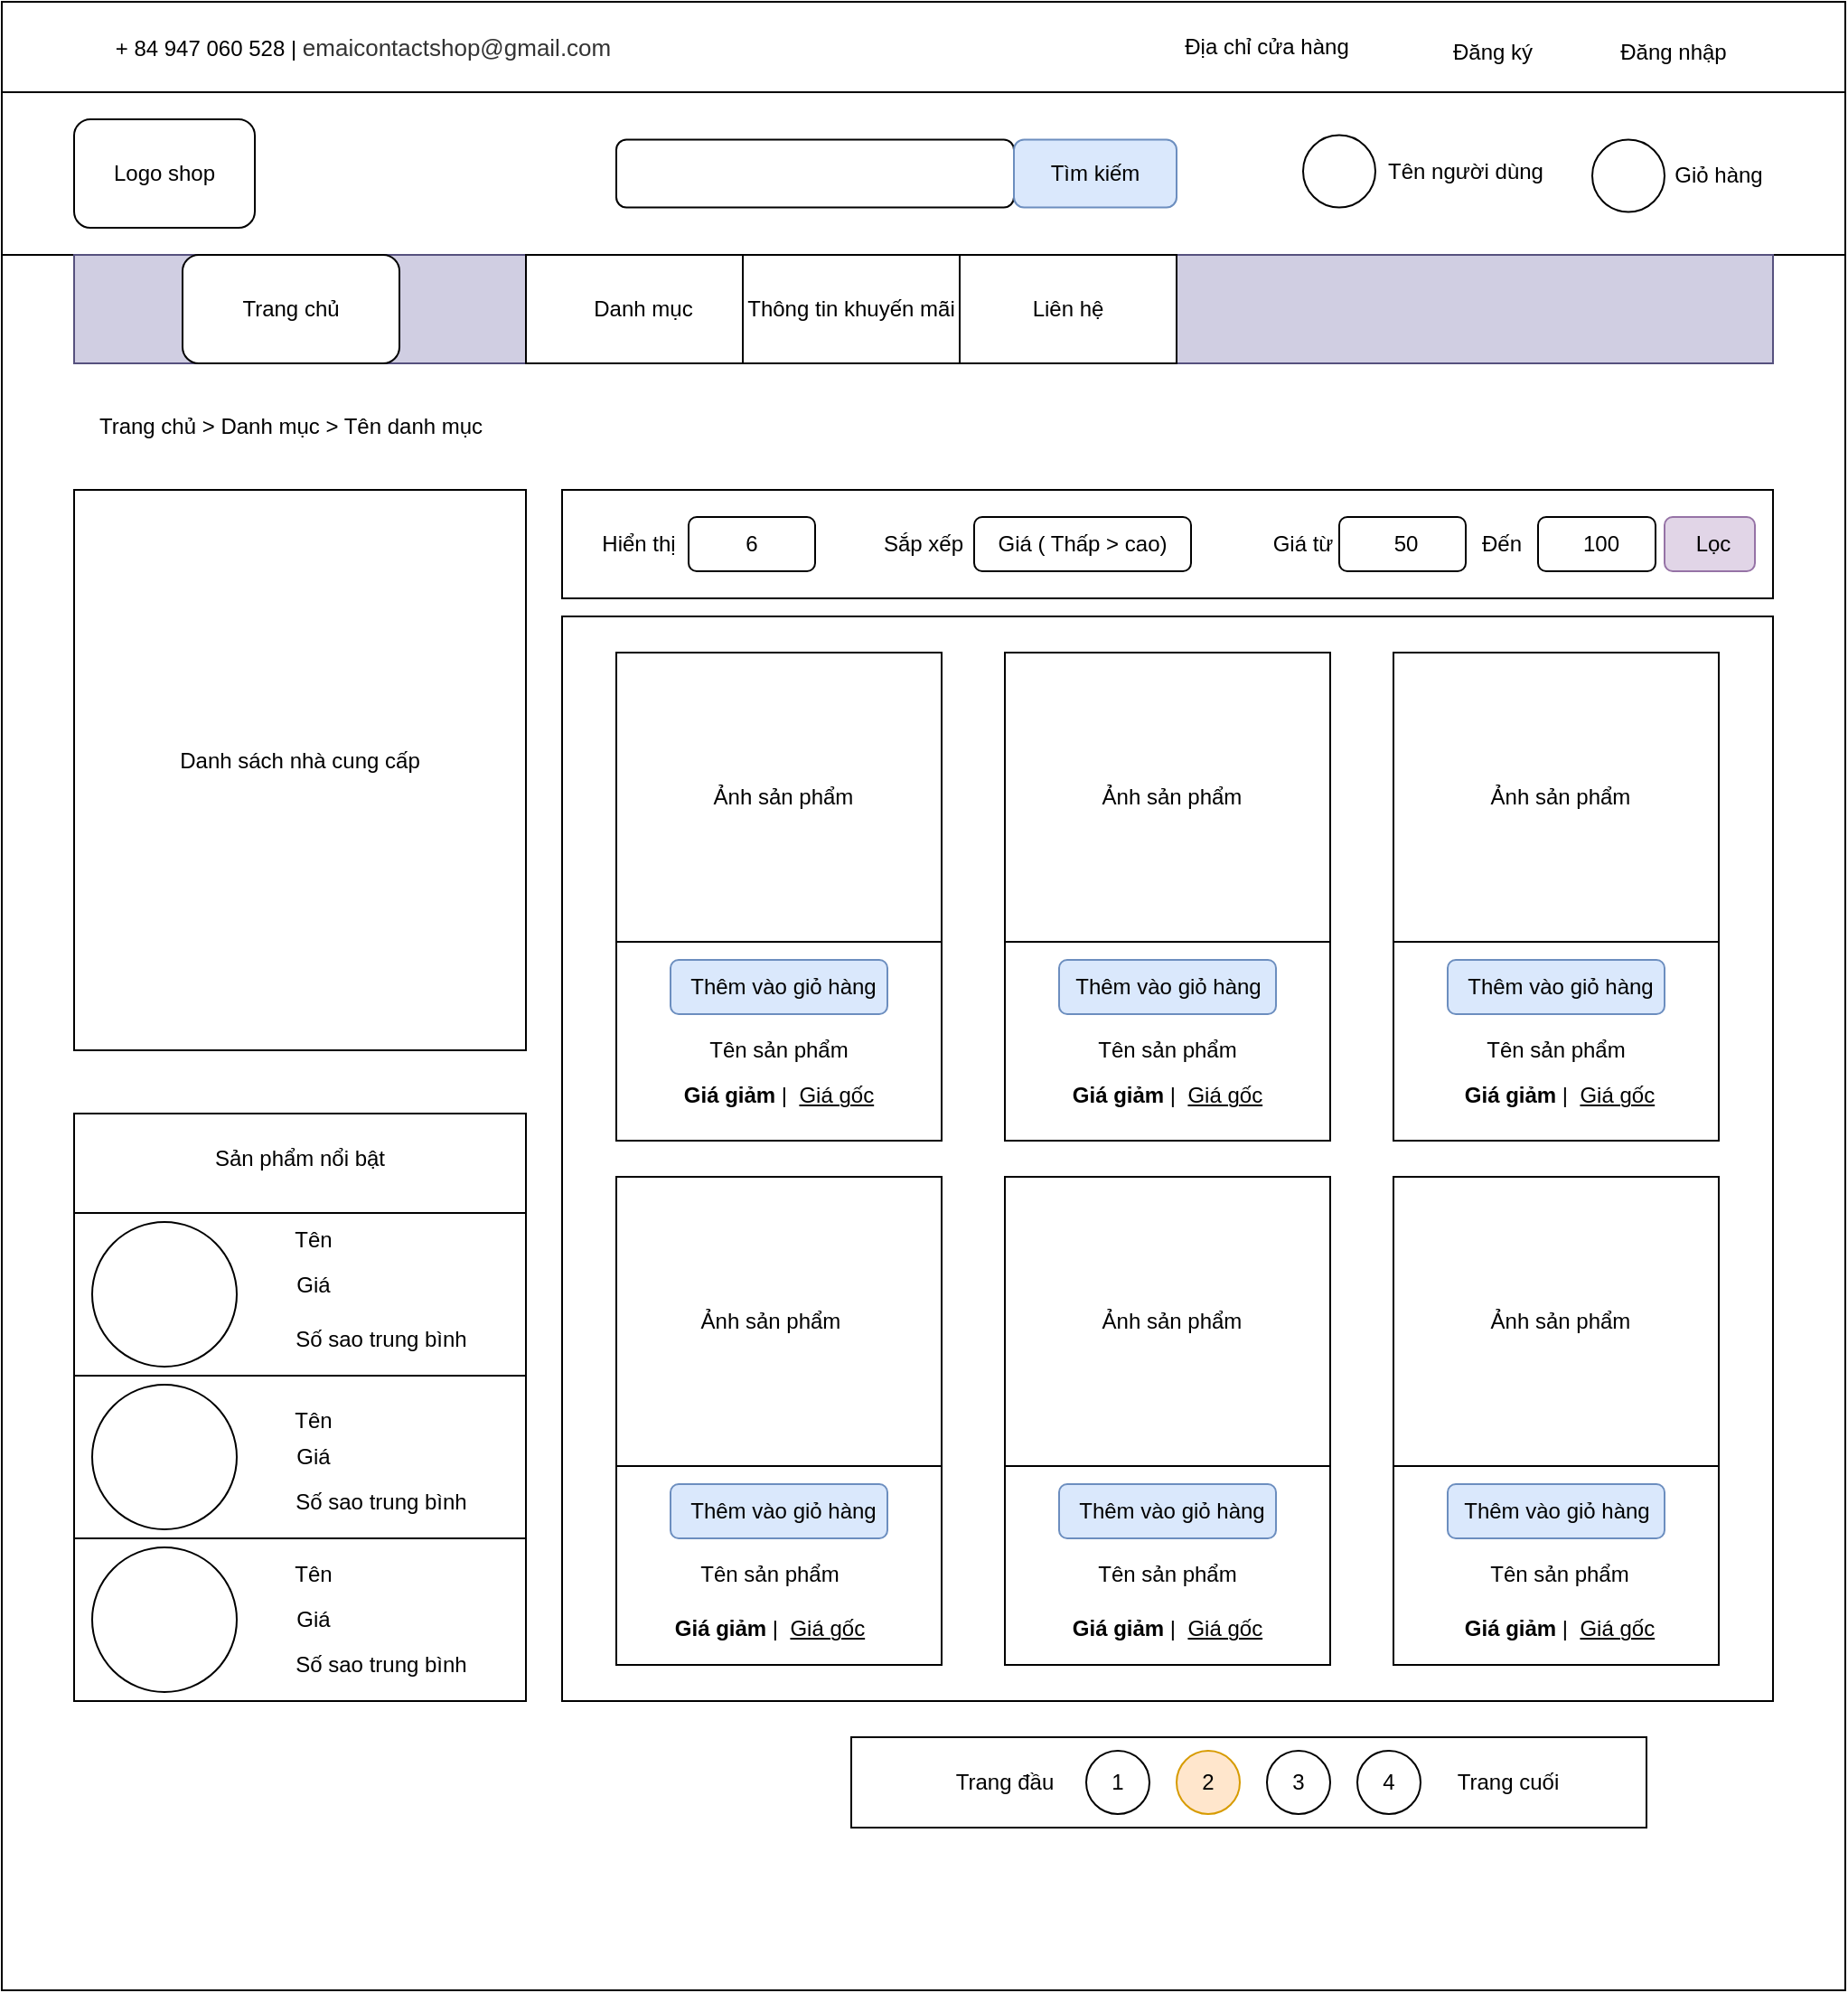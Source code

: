 <mxfile version="14.6.9" type="device"><diagram id="y5rxBG-Zlg8DV6OkqSeS" name="Page-1"><mxGraphModel dx="1865" dy="1692" grid="1" gridSize="10" guides="1" tooltips="1" connect="1" arrows="1" fold="1" page="1" pageScale="1" pageWidth="827" pageHeight="1169" math="0" shadow="0"><root><mxCell id="0"/><mxCell id="1" parent="0"/><mxCell id="3WExGJJz2uYX0wypdT1H-1" value="" style="rounded=0;whiteSpace=wrap;html=1;" vertex="1" parent="1"><mxGeometry x="-100" y="-390" width="1020" height="1100" as="geometry"/></mxCell><mxCell id="3WExGJJz2uYX0wypdT1H-2" value="" style="rounded=0;whiteSpace=wrap;html=1;" vertex="1" parent="1"><mxGeometry x="-100" y="-390" width="1020" height="50" as="geometry"/></mxCell><mxCell id="3WExGJJz2uYX0wypdT1H-3" value="+ 84 947 060 528 |&amp;nbsp;&lt;span style=&quot;color: rgb(51 , 51 , 51) ; font-size: 13px ; background-color: rgb(255 , 255 , 255) ; font-family: &amp;#34;poppins&amp;#34; , sans-serif ; text-align: left&quot;&gt;emaicontactshop@gmail.com&lt;/span&gt;" style="text;html=1;strokeColor=none;fillColor=none;align=center;verticalAlign=middle;whiteSpace=wrap;rounded=0;" vertex="1" parent="1"><mxGeometry x="-70" y="-380" width="340" height="30" as="geometry"/></mxCell><mxCell id="3WExGJJz2uYX0wypdT1H-4" value="Địa chỉ cửa hàng" style="text;html=1;align=center;verticalAlign=middle;whiteSpace=wrap;rounded=0;noLabel=0;shadow=0;glass=0;" vertex="1" parent="1"><mxGeometry x="540" y="-377.5" width="120" height="25" as="geometry"/></mxCell><mxCell id="3WExGJJz2uYX0wypdT1H-5" value="Đăng ký" style="text;html=1;strokeColor=none;fillColor=none;align=center;verticalAlign=middle;whiteSpace=wrap;rounded=0;" vertex="1" parent="1"><mxGeometry x="690" y="-372.5" width="70" height="20" as="geometry"/></mxCell><mxCell id="3WExGJJz2uYX0wypdT1H-6" value="Đăng nhập" style="text;html=1;strokeColor=none;fillColor=none;align=center;verticalAlign=middle;whiteSpace=wrap;rounded=0;" vertex="1" parent="1"><mxGeometry x="790" y="-372.5" width="70" height="20" as="geometry"/></mxCell><mxCell id="3WExGJJz2uYX0wypdT1H-8" value="" style="rounded=0;whiteSpace=wrap;html=1;shadow=0;glass=0;" vertex="1" parent="1"><mxGeometry x="-100" y="-340" width="1020" height="90" as="geometry"/></mxCell><mxCell id="3WExGJJz2uYX0wypdT1H-9" value="" style="rounded=1;whiteSpace=wrap;html=1;shadow=0;glass=0;" vertex="1" parent="1"><mxGeometry x="-60" y="-325" width="100" height="60" as="geometry"/></mxCell><mxCell id="3WExGJJz2uYX0wypdT1H-10" value="Logo shop" style="text;html=1;strokeColor=none;fillColor=none;align=center;verticalAlign=middle;whiteSpace=wrap;rounded=0;shadow=0;glass=0;" vertex="1" parent="1"><mxGeometry x="-40" y="-305" width="60" height="20" as="geometry"/></mxCell><mxCell id="3WExGJJz2uYX0wypdT1H-11" value="" style="rounded=1;whiteSpace=wrap;html=1;shadow=0;glass=0;" vertex="1" parent="1"><mxGeometry x="240" y="-313.75" width="220" height="37.5" as="geometry"/></mxCell><mxCell id="3WExGJJz2uYX0wypdT1H-13" value="" style="rounded=1;whiteSpace=wrap;html=1;shadow=0;glass=0;fillColor=#dae8fc;strokeColor=#6c8ebf;" vertex="1" parent="1"><mxGeometry x="460" y="-313.75" width="90" height="37.5" as="geometry"/></mxCell><mxCell id="3WExGJJz2uYX0wypdT1H-14" value="" style="ellipse;whiteSpace=wrap;html=1;aspect=fixed;rounded=0;shadow=0;glass=0;" vertex="1" parent="1"><mxGeometry x="620" y="-316.25" width="40" height="40" as="geometry"/></mxCell><mxCell id="3WExGJJz2uYX0wypdT1H-15" value="" style="ellipse;whiteSpace=wrap;html=1;aspect=fixed;rounded=0;shadow=0;glass=0;" vertex="1" parent="1"><mxGeometry x="780" y="-313.75" width="40" height="40" as="geometry"/></mxCell><mxCell id="3WExGJJz2uYX0wypdT1H-16" value="Tên người dùng" style="text;html=1;strokeColor=none;fillColor=none;align=center;verticalAlign=middle;whiteSpace=wrap;rounded=0;shadow=0;glass=0;" vertex="1" parent="1"><mxGeometry x="660" y="-306.25" width="100" height="20" as="geometry"/></mxCell><mxCell id="3WExGJJz2uYX0wypdT1H-17" value="Giỏ hàng" style="text;html=1;strokeColor=none;fillColor=none;align=center;verticalAlign=middle;whiteSpace=wrap;rounded=0;shadow=0;glass=0;" vertex="1" parent="1"><mxGeometry x="820" y="-303.75" width="60" height="20" as="geometry"/></mxCell><mxCell id="3WExGJJz2uYX0wypdT1H-18" value="Tìm kiếm" style="text;html=1;strokeColor=none;fillColor=none;align=center;verticalAlign=middle;whiteSpace=wrap;rounded=0;" vertex="1" parent="1"><mxGeometry x="470" y="-305" width="70" height="20" as="geometry"/></mxCell><mxCell id="3WExGJJz2uYX0wypdT1H-19" value="" style="rounded=0;whiteSpace=wrap;html=1;shadow=0;glass=0;fillColor=#d0cee2;strokeColor=#56517e;" vertex="1" parent="1"><mxGeometry x="-60" y="-250" width="940" height="60" as="geometry"/></mxCell><mxCell id="3WExGJJz2uYX0wypdT1H-20" value="" style="rounded=1;whiteSpace=wrap;html=1;shadow=0;glass=0;" vertex="1" parent="1"><mxGeometry y="-250" width="120" height="60" as="geometry"/></mxCell><mxCell id="3WExGJJz2uYX0wypdT1H-21" value="" style="rounded=0;whiteSpace=wrap;html=1;shadow=0;glass=0;" vertex="1" parent="1"><mxGeometry x="190" y="-250" width="120" height="60" as="geometry"/></mxCell><mxCell id="3WExGJJz2uYX0wypdT1H-22" value="" style="rounded=0;whiteSpace=wrap;html=1;shadow=0;glass=0;" vertex="1" parent="1"><mxGeometry x="310" y="-250" width="120" height="60" as="geometry"/></mxCell><mxCell id="3WExGJJz2uYX0wypdT1H-23" value="" style="rounded=0;whiteSpace=wrap;html=1;shadow=0;glass=0;" vertex="1" parent="1"><mxGeometry x="430" y="-250" width="120" height="60" as="geometry"/></mxCell><mxCell id="3WExGJJz2uYX0wypdT1H-24" value="Trang chủ" style="text;html=1;strokeColor=none;fillColor=none;align=center;verticalAlign=middle;whiteSpace=wrap;rounded=0;shadow=0;glass=0;" vertex="1" parent="1"><mxGeometry x="10" y="-230" width="100" height="20" as="geometry"/></mxCell><mxCell id="3WExGJJz2uYX0wypdT1H-25" value="Danh mục" style="text;html=1;strokeColor=none;fillColor=none;align=center;verticalAlign=middle;whiteSpace=wrap;rounded=0;shadow=0;glass=0;" vertex="1" parent="1"><mxGeometry x="210" y="-230" width="90" height="20" as="geometry"/></mxCell><mxCell id="3WExGJJz2uYX0wypdT1H-26" value="Thông tin khuyến mãi" style="text;html=1;strokeColor=none;fillColor=none;align=center;verticalAlign=middle;whiteSpace=wrap;rounded=0;shadow=0;glass=0;" vertex="1" parent="1"><mxGeometry x="310" y="-230" width="120" height="20" as="geometry"/></mxCell><mxCell id="3WExGJJz2uYX0wypdT1H-27" value="Liên hệ" style="text;html=1;strokeColor=none;fillColor=none;align=center;verticalAlign=middle;whiteSpace=wrap;rounded=0;shadow=0;glass=0;" vertex="1" parent="1"><mxGeometry x="445" y="-230" width="90" height="20" as="geometry"/></mxCell><mxCell id="3WExGJJz2uYX0wypdT1H-28" value="" style="rounded=0;whiteSpace=wrap;html=1;" vertex="1" parent="1"><mxGeometry x="-60" y="-120" width="250" height="310" as="geometry"/></mxCell><mxCell id="3WExGJJz2uYX0wypdT1H-29" value="Trang chủ &amp;gt; Danh mục &amp;gt; Tên danh mục" style="text;html=1;strokeColor=none;fillColor=none;align=center;verticalAlign=middle;whiteSpace=wrap;rounded=0;" vertex="1" parent="1"><mxGeometry x="-60" y="-170" width="240" height="30" as="geometry"/></mxCell><mxCell id="3WExGJJz2uYX0wypdT1H-30" value="Danh sách nhà cung cấp" style="text;html=1;strokeColor=none;fillColor=none;align=center;verticalAlign=middle;whiteSpace=wrap;rounded=0;" vertex="1" parent="1"><mxGeometry x="-10" y="20" width="150" height="20" as="geometry"/></mxCell><mxCell id="3WExGJJz2uYX0wypdT1H-31" value="" style="rounded=0;whiteSpace=wrap;html=1;" vertex="1" parent="1"><mxGeometry x="210" y="-120" width="670" height="60" as="geometry"/></mxCell><mxCell id="3WExGJJz2uYX0wypdT1H-32" value="Hiển thị" style="text;html=1;strokeColor=none;fillColor=none;align=center;verticalAlign=middle;whiteSpace=wrap;rounded=0;" vertex="1" parent="1"><mxGeometry x="225" y="-100" width="55" height="20" as="geometry"/></mxCell><mxCell id="3WExGJJz2uYX0wypdT1H-33" value="" style="rounded=1;whiteSpace=wrap;html=1;" vertex="1" parent="1"><mxGeometry x="280" y="-105" width="70" height="30" as="geometry"/></mxCell><mxCell id="3WExGJJz2uYX0wypdT1H-34" value="6" style="text;html=1;strokeColor=none;fillColor=none;align=center;verticalAlign=middle;whiteSpace=wrap;rounded=0;" vertex="1" parent="1"><mxGeometry x="295" y="-100" width="40" height="20" as="geometry"/></mxCell><mxCell id="3WExGJJz2uYX0wypdT1H-35" value="Sắp xếp" style="text;html=1;strokeColor=none;fillColor=none;align=center;verticalAlign=middle;whiteSpace=wrap;rounded=0;" vertex="1" parent="1"><mxGeometry x="382" y="-100" width="56" height="20" as="geometry"/></mxCell><mxCell id="3WExGJJz2uYX0wypdT1H-36" value="" style="rounded=1;whiteSpace=wrap;html=1;" vertex="1" parent="1"><mxGeometry x="438" y="-105" width="120" height="30" as="geometry"/></mxCell><mxCell id="3WExGJJz2uYX0wypdT1H-37" value="Giá ( Thấp &amp;gt; cao)" style="text;html=1;strokeColor=none;fillColor=none;align=center;verticalAlign=middle;whiteSpace=wrap;rounded=0;" vertex="1" parent="1"><mxGeometry x="438" y="-100" width="120" height="20" as="geometry"/></mxCell><mxCell id="3WExGJJz2uYX0wypdT1H-38" value="Giá từ" style="text;html=1;strokeColor=none;fillColor=none;align=center;verticalAlign=middle;whiteSpace=wrap;rounded=0;" vertex="1" parent="1"><mxGeometry x="600" y="-100" width="40" height="20" as="geometry"/></mxCell><mxCell id="3WExGJJz2uYX0wypdT1H-39" value="" style="rounded=1;whiteSpace=wrap;html=1;" vertex="1" parent="1"><mxGeometry x="640" y="-105" width="70" height="30" as="geometry"/></mxCell><mxCell id="3WExGJJz2uYX0wypdT1H-40" value="Đến" style="text;html=1;strokeColor=none;fillColor=none;align=center;verticalAlign=middle;whiteSpace=wrap;rounded=0;" vertex="1" parent="1"><mxGeometry x="710" y="-100" width="40" height="20" as="geometry"/></mxCell><mxCell id="3WExGJJz2uYX0wypdT1H-41" value="" style="rounded=1;whiteSpace=wrap;html=1;" vertex="1" parent="1"><mxGeometry x="750" y="-105" width="65" height="30" as="geometry"/></mxCell><mxCell id="3WExGJJz2uYX0wypdT1H-42" value="" style="rounded=1;whiteSpace=wrap;html=1;fillColor=#e1d5e7;strokeColor=#9673a6;" vertex="1" parent="1"><mxGeometry x="820" y="-105" width="50" height="30" as="geometry"/></mxCell><mxCell id="3WExGJJz2uYX0wypdT1H-43" value="Lọc" style="text;html=1;strokeColor=none;fillColor=none;align=center;verticalAlign=middle;whiteSpace=wrap;rounded=0;" vertex="1" parent="1"><mxGeometry x="827" y="-100" width="40" height="20" as="geometry"/></mxCell><mxCell id="3WExGJJz2uYX0wypdT1H-44" value="" style="rounded=0;whiteSpace=wrap;html=1;" vertex="1" parent="1"><mxGeometry x="210" y="-50" width="670" height="600" as="geometry"/></mxCell><mxCell id="3WExGJJz2uYX0wypdT1H-45" value="" style="rounded=0;whiteSpace=wrap;html=1;shadow=0;glass=0;" vertex="1" parent="1"><mxGeometry x="240" y="-30" width="180" height="270" as="geometry"/></mxCell><mxCell id="3WExGJJz2uYX0wypdT1H-46" value="" style="rounded=0;whiteSpace=wrap;html=1;shadow=0;glass=0;" vertex="1" parent="1"><mxGeometry x="455" y="-30" width="180" height="270" as="geometry"/></mxCell><mxCell id="3WExGJJz2uYX0wypdT1H-47" value="" style="rounded=0;whiteSpace=wrap;html=1;shadow=0;glass=0;" vertex="1" parent="1"><mxGeometry x="670" y="-30" width="180" height="270" as="geometry"/></mxCell><mxCell id="3WExGJJz2uYX0wypdT1H-48" value="" style="rounded=0;whiteSpace=wrap;html=1;shadow=0;glass=0;" vertex="1" parent="1"><mxGeometry x="240" y="260" width="180" height="270" as="geometry"/></mxCell><mxCell id="3WExGJJz2uYX0wypdT1H-49" value="" style="rounded=0;whiteSpace=wrap;html=1;shadow=0;glass=0;" vertex="1" parent="1"><mxGeometry x="455" y="260" width="180" height="270" as="geometry"/></mxCell><mxCell id="3WExGJJz2uYX0wypdT1H-50" value="" style="rounded=0;whiteSpace=wrap;html=1;shadow=0;glass=0;" vertex="1" parent="1"><mxGeometry x="670" y="260" width="180" height="270" as="geometry"/></mxCell><mxCell id="3WExGJJz2uYX0wypdT1H-51" value="" style="rounded=0;whiteSpace=wrap;html=1;" vertex="1" parent="1"><mxGeometry x="-60" y="225" width="250" height="325" as="geometry"/></mxCell><mxCell id="3WExGJJz2uYX0wypdT1H-52" value="Sản phẩm nổi bật" style="text;html=1;strokeColor=none;fillColor=none;align=center;verticalAlign=middle;whiteSpace=wrap;rounded=0;" vertex="1" parent="1"><mxGeometry x="5" y="240" width="120" height="20" as="geometry"/></mxCell><mxCell id="3WExGJJz2uYX0wypdT1H-54" value="" style="rounded=1;whiteSpace=wrap;html=1;shadow=0;glass=0;fillColor=#dae8fc;strokeColor=#6c8ebf;" vertex="1" parent="1"><mxGeometry x="270" y="430" width="120" height="30" as="geometry"/></mxCell><mxCell id="3WExGJJz2uYX0wypdT1H-55" value="" style="rounded=0;whiteSpace=wrap;html=1;shadow=0;glass=0;" vertex="1" parent="1"><mxGeometry x="240" y="260" width="180" height="160" as="geometry"/></mxCell><mxCell id="3WExGJJz2uYX0wypdT1H-56" value="Tên sản phẩm" style="text;html=1;strokeColor=none;fillColor=none;align=center;verticalAlign=middle;whiteSpace=wrap;rounded=0;shadow=0;glass=0;" vertex="1" parent="1"><mxGeometry x="260" y="470" width="130" height="20" as="geometry"/></mxCell><mxCell id="3WExGJJz2uYX0wypdT1H-57" value="&lt;b&gt;Giá giảm&lt;/b&gt; |&amp;nbsp; &lt;u&gt;Giá gốc&lt;/u&gt;" style="text;html=1;strokeColor=none;fillColor=none;align=center;verticalAlign=middle;whiteSpace=wrap;rounded=0;shadow=0;glass=0;" vertex="1" parent="1"><mxGeometry x="270" y="500" width="110" height="20" as="geometry"/></mxCell><mxCell id="3WExGJJz2uYX0wypdT1H-58" value="" style="rounded=1;whiteSpace=wrap;html=1;shadow=0;glass=0;fillColor=#dae8fc;strokeColor=#6c8ebf;" vertex="1" parent="1"><mxGeometry x="485" y="430" width="120" height="30" as="geometry"/></mxCell><mxCell id="3WExGJJz2uYX0wypdT1H-59" value="" style="rounded=1;whiteSpace=wrap;html=1;shadow=0;glass=0;fillColor=#dae8fc;strokeColor=#6c8ebf;" vertex="1" parent="1"><mxGeometry x="700" y="430" width="120" height="30" as="geometry"/></mxCell><mxCell id="3WExGJJz2uYX0wypdT1H-60" value="" style="rounded=1;whiteSpace=wrap;html=1;shadow=0;glass=0;fillColor=#dae8fc;strokeColor=#6c8ebf;" vertex="1" parent="1"><mxGeometry x="270" y="140" width="120" height="30" as="geometry"/></mxCell><mxCell id="3WExGJJz2uYX0wypdT1H-61" value="" style="rounded=1;whiteSpace=wrap;html=1;shadow=0;glass=0;fillColor=#dae8fc;strokeColor=#6c8ebf;" vertex="1" parent="1"><mxGeometry x="485" y="140" width="120" height="30" as="geometry"/></mxCell><mxCell id="3WExGJJz2uYX0wypdT1H-62" value="" style="rounded=1;whiteSpace=wrap;html=1;shadow=0;glass=0;fillColor=#dae8fc;strokeColor=#6c8ebf;" vertex="1" parent="1"><mxGeometry x="700" y="140" width="120" height="30" as="geometry"/></mxCell><mxCell id="3WExGJJz2uYX0wypdT1H-63" value="" style="rounded=0;whiteSpace=wrap;html=1;shadow=0;glass=0;" vertex="1" parent="1"><mxGeometry x="455" y="260" width="180" height="160" as="geometry"/></mxCell><mxCell id="3WExGJJz2uYX0wypdT1H-64" value="" style="rounded=0;whiteSpace=wrap;html=1;shadow=0;glass=0;" vertex="1" parent="1"><mxGeometry x="670" y="260" width="180" height="160" as="geometry"/></mxCell><mxCell id="3WExGJJz2uYX0wypdT1H-65" value="" style="rounded=0;whiteSpace=wrap;html=1;shadow=0;glass=0;" vertex="1" parent="1"><mxGeometry x="240" y="-30" width="180" height="160" as="geometry"/></mxCell><mxCell id="3WExGJJz2uYX0wypdT1H-66" value="" style="rounded=0;whiteSpace=wrap;html=1;shadow=0;glass=0;" vertex="1" parent="1"><mxGeometry x="455" y="-30" width="180" height="160" as="geometry"/></mxCell><mxCell id="3WExGJJz2uYX0wypdT1H-67" value="" style="rounded=0;whiteSpace=wrap;html=1;shadow=0;glass=0;" vertex="1" parent="1"><mxGeometry x="670" y="-30" width="180" height="160" as="geometry"/></mxCell><mxCell id="3WExGJJz2uYX0wypdT1H-68" value="Tên sản phẩm" style="text;html=1;strokeColor=none;fillColor=none;align=center;verticalAlign=middle;whiteSpace=wrap;rounded=0;shadow=0;glass=0;" vertex="1" parent="1"><mxGeometry x="480" y="470" width="130" height="20" as="geometry"/></mxCell><mxCell id="3WExGJJz2uYX0wypdT1H-69" value="Tên sản phẩm" style="text;html=1;strokeColor=none;fillColor=none;align=center;verticalAlign=middle;whiteSpace=wrap;rounded=0;shadow=0;glass=0;" vertex="1" parent="1"><mxGeometry x="697" y="470" width="130" height="20" as="geometry"/></mxCell><mxCell id="3WExGJJz2uYX0wypdT1H-70" value="Tên sản phẩm" style="text;html=1;strokeColor=none;fillColor=none;align=center;verticalAlign=middle;whiteSpace=wrap;rounded=0;shadow=0;glass=0;" vertex="1" parent="1"><mxGeometry x="265" y="180" width="130" height="20" as="geometry"/></mxCell><mxCell id="3WExGJJz2uYX0wypdT1H-71" value="Tên sản phẩm" style="text;html=1;strokeColor=none;fillColor=none;align=center;verticalAlign=middle;whiteSpace=wrap;rounded=0;shadow=0;glass=0;" vertex="1" parent="1"><mxGeometry x="480" y="180" width="130" height="20" as="geometry"/></mxCell><mxCell id="3WExGJJz2uYX0wypdT1H-72" value="Tên sản phẩm" style="text;html=1;strokeColor=none;fillColor=none;align=center;verticalAlign=middle;whiteSpace=wrap;rounded=0;shadow=0;glass=0;" vertex="1" parent="1"><mxGeometry x="695" y="180" width="130" height="20" as="geometry"/></mxCell><mxCell id="3WExGJJz2uYX0wypdT1H-73" value="&lt;b&gt;Giá giảm&lt;/b&gt; |&amp;nbsp; &lt;u&gt;Giá gốc&lt;/u&gt;" style="text;html=1;strokeColor=none;fillColor=none;align=center;verticalAlign=middle;whiteSpace=wrap;rounded=0;shadow=0;glass=0;" vertex="1" parent="1"><mxGeometry x="490" y="500" width="110" height="20" as="geometry"/></mxCell><mxCell id="3WExGJJz2uYX0wypdT1H-74" value="&lt;b&gt;Giá giảm&lt;/b&gt; |&amp;nbsp; &lt;u&gt;Giá gốc&lt;/u&gt;" style="text;html=1;strokeColor=none;fillColor=none;align=center;verticalAlign=middle;whiteSpace=wrap;rounded=0;shadow=0;glass=0;" vertex="1" parent="1"><mxGeometry x="707" y="500" width="110" height="20" as="geometry"/></mxCell><mxCell id="3WExGJJz2uYX0wypdT1H-75" value="&lt;b&gt;Giá giảm&lt;/b&gt; |&amp;nbsp; &lt;u&gt;Giá gốc&lt;/u&gt;" style="text;html=1;strokeColor=none;fillColor=none;align=center;verticalAlign=middle;whiteSpace=wrap;rounded=0;shadow=0;glass=0;" vertex="1" parent="1"><mxGeometry x="275" y="205" width="110" height="20" as="geometry"/></mxCell><mxCell id="3WExGJJz2uYX0wypdT1H-76" value="&lt;b&gt;Giá giảm&lt;/b&gt; |&amp;nbsp; &lt;u&gt;Giá gốc&lt;/u&gt;" style="text;html=1;strokeColor=none;fillColor=none;align=center;verticalAlign=middle;whiteSpace=wrap;rounded=0;shadow=0;glass=0;" vertex="1" parent="1"><mxGeometry x="490" y="205" width="110" height="20" as="geometry"/></mxCell><mxCell id="3WExGJJz2uYX0wypdT1H-77" value="&lt;b&gt;Giá giảm&lt;/b&gt; |&amp;nbsp; &lt;u&gt;Giá gốc&lt;/u&gt;" style="text;html=1;strokeColor=none;fillColor=none;align=center;verticalAlign=middle;whiteSpace=wrap;rounded=0;shadow=0;glass=0;" vertex="1" parent="1"><mxGeometry x="707" y="205" width="110" height="20" as="geometry"/></mxCell><mxCell id="3WExGJJz2uYX0wypdT1H-78" value="Thêm vào giỏ hàng" style="text;html=1;strokeColor=none;fillColor=none;align=center;verticalAlign=middle;whiteSpace=wrap;rounded=0;" vertex="1" parent="1"><mxGeometry x="275" y="145" width="115" height="20" as="geometry"/></mxCell><mxCell id="3WExGJJz2uYX0wypdT1H-79" value="Thêm vào giỏ hàng" style="text;html=1;strokeColor=none;fillColor=none;align=center;verticalAlign=middle;whiteSpace=wrap;rounded=0;" vertex="1" parent="1"><mxGeometry x="487.5" y="145" width="115" height="20" as="geometry"/></mxCell><mxCell id="3WExGJJz2uYX0wypdT1H-80" value="Thêm vào giỏ hàng" style="text;html=1;strokeColor=none;fillColor=none;align=center;verticalAlign=middle;whiteSpace=wrap;rounded=0;" vertex="1" parent="1"><mxGeometry x="704.5" y="145" width="115" height="20" as="geometry"/></mxCell><mxCell id="3WExGJJz2uYX0wypdT1H-81" value="Thêm vào giỏ hàng" style="text;html=1;strokeColor=none;fillColor=none;align=center;verticalAlign=middle;whiteSpace=wrap;rounded=0;" vertex="1" parent="1"><mxGeometry x="275" y="435" width="115" height="20" as="geometry"/></mxCell><mxCell id="3WExGJJz2uYX0wypdT1H-82" value="Thêm vào giỏ hàng" style="text;html=1;strokeColor=none;fillColor=none;align=center;verticalAlign=middle;whiteSpace=wrap;rounded=0;" vertex="1" parent="1"><mxGeometry x="490" y="435" width="115" height="20" as="geometry"/></mxCell><mxCell id="3WExGJJz2uYX0wypdT1H-83" value="Thêm vào giỏ hàng" style="text;html=1;strokeColor=none;fillColor=none;align=center;verticalAlign=middle;whiteSpace=wrap;rounded=0;" vertex="1" parent="1"><mxGeometry x="702.5" y="435" width="115" height="20" as="geometry"/></mxCell><mxCell id="3WExGJJz2uYX0wypdT1H-84" value="Ảnh sản phẩm" style="text;html=1;strokeColor=none;fillColor=none;align=center;verticalAlign=middle;whiteSpace=wrap;rounded=0;" vertex="1" parent="1"><mxGeometry x="290" y="40" width="85" height="20" as="geometry"/></mxCell><mxCell id="3WExGJJz2uYX0wypdT1H-88" value="Ảnh sản phẩm" style="text;html=1;strokeColor=none;fillColor=none;align=center;verticalAlign=middle;whiteSpace=wrap;rounded=0;" vertex="1" parent="1"><mxGeometry x="505" y="40" width="85" height="20" as="geometry"/></mxCell><mxCell id="3WExGJJz2uYX0wypdT1H-89" value="Ảnh sản phẩm" style="text;html=1;strokeColor=none;fillColor=none;align=center;verticalAlign=middle;whiteSpace=wrap;rounded=0;" vertex="1" parent="1"><mxGeometry x="719.5" y="40" width="85" height="20" as="geometry"/></mxCell><mxCell id="3WExGJJz2uYX0wypdT1H-90" value="Ảnh sản phẩm" style="text;html=1;strokeColor=none;fillColor=none;align=center;verticalAlign=middle;whiteSpace=wrap;rounded=0;" vertex="1" parent="1"><mxGeometry x="282.5" y="330" width="85" height="20" as="geometry"/></mxCell><mxCell id="3WExGJJz2uYX0wypdT1H-91" value="Ảnh sản phẩm" style="text;html=1;strokeColor=none;fillColor=none;align=center;verticalAlign=middle;whiteSpace=wrap;rounded=0;" vertex="1" parent="1"><mxGeometry x="505" y="330" width="85" height="20" as="geometry"/></mxCell><mxCell id="3WExGJJz2uYX0wypdT1H-92" value="Ảnh sản phẩm" style="text;html=1;strokeColor=none;fillColor=none;align=center;verticalAlign=middle;whiteSpace=wrap;rounded=0;" vertex="1" parent="1"><mxGeometry x="719.5" y="330" width="85" height="20" as="geometry"/></mxCell><mxCell id="3WExGJJz2uYX0wypdT1H-99" value="" style="rounded=0;whiteSpace=wrap;html=1;" vertex="1" parent="1"><mxGeometry x="-60" y="280" width="250" height="90" as="geometry"/></mxCell><mxCell id="3WExGJJz2uYX0wypdT1H-102" value="" style="ellipse;whiteSpace=wrap;html=1;aspect=fixed;" vertex="1" parent="1"><mxGeometry x="-50" y="285" width="80" height="80" as="geometry"/></mxCell><mxCell id="3WExGJJz2uYX0wypdT1H-104" value="Tên" style="text;html=1;strokeColor=none;fillColor=none;align=center;verticalAlign=middle;whiteSpace=wrap;rounded=0;" vertex="1" parent="1"><mxGeometry x="35" y="285" width="75" height="20" as="geometry"/></mxCell><mxCell id="3WExGJJz2uYX0wypdT1H-105" value="Giá" style="text;html=1;strokeColor=none;fillColor=none;align=center;verticalAlign=middle;whiteSpace=wrap;rounded=0;" vertex="1" parent="1"><mxGeometry x="46.25" y="310" width="52.5" height="20" as="geometry"/></mxCell><mxCell id="3WExGJJz2uYX0wypdT1H-106" value="Số sao trung bình" style="text;html=1;strokeColor=none;fillColor=none;align=center;verticalAlign=middle;whiteSpace=wrap;rounded=0;" vertex="1" parent="1"><mxGeometry x="60" y="340" width="100" height="20" as="geometry"/></mxCell><mxCell id="3WExGJJz2uYX0wypdT1H-107" value="" style="rounded=0;whiteSpace=wrap;html=1;" vertex="1" parent="1"><mxGeometry x="-60" y="370" width="250" height="90" as="geometry"/></mxCell><mxCell id="3WExGJJz2uYX0wypdT1H-108" value="" style="rounded=0;whiteSpace=wrap;html=1;" vertex="1" parent="1"><mxGeometry x="-60" y="460" width="250" height="90" as="geometry"/></mxCell><mxCell id="3WExGJJz2uYX0wypdT1H-109" value="" style="ellipse;whiteSpace=wrap;html=1;aspect=fixed;" vertex="1" parent="1"><mxGeometry x="-50" y="375" width="80" height="80" as="geometry"/></mxCell><mxCell id="3WExGJJz2uYX0wypdT1H-110" value="" style="ellipse;whiteSpace=wrap;html=1;aspect=fixed;" vertex="1" parent="1"><mxGeometry x="-50" y="465" width="80" height="80" as="geometry"/></mxCell><mxCell id="3WExGJJz2uYX0wypdT1H-111" value="Tên" style="text;html=1;strokeColor=none;fillColor=none;align=center;verticalAlign=middle;whiteSpace=wrap;rounded=0;" vertex="1" parent="1"><mxGeometry x="35" y="385" width="75" height="20" as="geometry"/></mxCell><mxCell id="3WExGJJz2uYX0wypdT1H-112" value="Giá" style="text;html=1;strokeColor=none;fillColor=none;align=center;verticalAlign=middle;whiteSpace=wrap;rounded=0;" vertex="1" parent="1"><mxGeometry x="46.25" y="405" width="52.5" height="20" as="geometry"/></mxCell><mxCell id="3WExGJJz2uYX0wypdT1H-114" value="Số sao trung bình" style="text;html=1;strokeColor=none;fillColor=none;align=center;verticalAlign=middle;whiteSpace=wrap;rounded=0;" vertex="1" parent="1"><mxGeometry x="60" y="430" width="100" height="20" as="geometry"/></mxCell><mxCell id="3WExGJJz2uYX0wypdT1H-115" value="Số sao trung bình" style="text;html=1;strokeColor=none;fillColor=none;align=center;verticalAlign=middle;whiteSpace=wrap;rounded=0;" vertex="1" parent="1"><mxGeometry x="60" y="520" width="100" height="20" as="geometry"/></mxCell><mxCell id="3WExGJJz2uYX0wypdT1H-116" value="Tên" style="text;html=1;strokeColor=none;fillColor=none;align=center;verticalAlign=middle;whiteSpace=wrap;rounded=0;" vertex="1" parent="1"><mxGeometry x="35" y="470" width="75" height="20" as="geometry"/></mxCell><mxCell id="3WExGJJz2uYX0wypdT1H-117" value="Giá" style="text;html=1;strokeColor=none;fillColor=none;align=center;verticalAlign=middle;whiteSpace=wrap;rounded=0;" vertex="1" parent="1"><mxGeometry x="46.25" y="495" width="52.5" height="20" as="geometry"/></mxCell><mxCell id="3WExGJJz2uYX0wypdT1H-118" value="" style="rounded=0;whiteSpace=wrap;html=1;" vertex="1" parent="1"><mxGeometry x="370" y="570" width="440" height="50" as="geometry"/></mxCell><mxCell id="3WExGJJz2uYX0wypdT1H-120" value="" style="ellipse;whiteSpace=wrap;html=1;aspect=fixed;" vertex="1" parent="1"><mxGeometry x="500" y="577.5" width="35" height="35" as="geometry"/></mxCell><mxCell id="3WExGJJz2uYX0wypdT1H-121" value="1" style="text;html=1;strokeColor=none;fillColor=none;align=center;verticalAlign=middle;whiteSpace=wrap;rounded=0;" vertex="1" parent="1"><mxGeometry x="500" y="587.5" width="35" height="15" as="geometry"/></mxCell><mxCell id="3WExGJJz2uYX0wypdT1H-122" value="" style="ellipse;whiteSpace=wrap;html=1;aspect=fixed;fillColor=#ffe6cc;strokeColor=#d79b00;" vertex="1" parent="1"><mxGeometry x="550" y="577.5" width="35" height="35" as="geometry"/></mxCell><mxCell id="3WExGJJz2uYX0wypdT1H-123" value="" style="ellipse;whiteSpace=wrap;html=1;aspect=fixed;" vertex="1" parent="1"><mxGeometry x="600" y="577.5" width="35" height="35" as="geometry"/></mxCell><mxCell id="3WExGJJz2uYX0wypdT1H-124" value="" style="ellipse;whiteSpace=wrap;html=1;aspect=fixed;" vertex="1" parent="1"><mxGeometry x="650" y="577.5" width="35" height="35" as="geometry"/></mxCell><mxCell id="3WExGJJz2uYX0wypdT1H-125" value="2" style="text;html=1;strokeColor=none;fillColor=none;align=center;verticalAlign=middle;whiteSpace=wrap;rounded=0;" vertex="1" parent="1"><mxGeometry x="550" y="587.5" width="35" height="15" as="geometry"/></mxCell><mxCell id="3WExGJJz2uYX0wypdT1H-126" value="3" style="text;html=1;strokeColor=none;fillColor=none;align=center;verticalAlign=middle;whiteSpace=wrap;rounded=0;" vertex="1" parent="1"><mxGeometry x="600" y="587.5" width="35" height="15" as="geometry"/></mxCell><mxCell id="3WExGJJz2uYX0wypdT1H-127" value="4" style="text;html=1;strokeColor=none;fillColor=none;align=center;verticalAlign=middle;whiteSpace=wrap;rounded=0;" vertex="1" parent="1"><mxGeometry x="650" y="587.5" width="35" height="15" as="geometry"/></mxCell><mxCell id="3WExGJJz2uYX0wypdT1H-129" value="Trang đầu" style="text;html=1;strokeColor=none;fillColor=none;align=center;verticalAlign=middle;whiteSpace=wrap;rounded=0;" vertex="1" parent="1"><mxGeometry x="425" y="585" width="60" height="20" as="geometry"/></mxCell><mxCell id="3WExGJJz2uYX0wypdT1H-130" value="Trang cuối" style="text;html=1;strokeColor=none;fillColor=none;align=center;verticalAlign=middle;whiteSpace=wrap;rounded=0;" vertex="1" parent="1"><mxGeometry x="697" y="585" width="73" height="20" as="geometry"/></mxCell><mxCell id="3WExGJJz2uYX0wypdT1H-131" value="50" style="text;html=1;strokeColor=none;fillColor=none;align=center;verticalAlign=middle;whiteSpace=wrap;rounded=0;" vertex="1" parent="1"><mxGeometry x="657" y="-100" width="40" height="20" as="geometry"/></mxCell><mxCell id="3WExGJJz2uYX0wypdT1H-132" value="100" style="text;html=1;strokeColor=none;fillColor=none;align=center;verticalAlign=middle;whiteSpace=wrap;rounded=0;" vertex="1" parent="1"><mxGeometry x="764.5" y="-100" width="40" height="20" as="geometry"/></mxCell></root></mxGraphModel></diagram></mxfile>